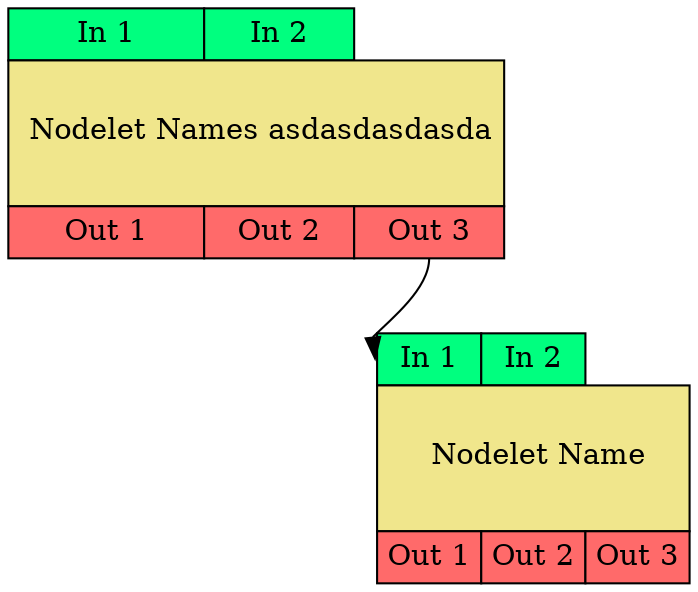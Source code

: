 digraph html {
OT [shape=none, margin=0, label=<
<TABLE BORDER="0" CELLBORDER="1" CELLSPACING="0" CELLPADDING="4">
<TR>
<TD BGCOLOR="springgreen" PORT="OT1">In 1</TD>
<TD BGCOLOR="springgreen" PORT="OT2">In 2</TD>
</TR>
<TR><TD BGCOLOR="khaki" COLSPAN="3" PORT="here" HEIGHT="70"> <FONT size="6">Nodelet Names asdasdasdasda</FONT></TD>
</TR>
<TR>
<TD BGCOLOR="indianred1" PORT="OT3">Out 1</TD>
<TD BGCOLOR="indianred1" PORT="OT4">Out 2</TD>
<TD BGCOLOR="indianred1" PORT="OT5">Out 3</TD>
</TR>
</TABLE>>];

OD [shape=none, margin=0, label=<
<TABLE BORDER="0" CELLBORDER="1" CELLSPACING="0" CELLPADDING="4">
<TR>
<TD BGCOLOR="springgreen" PORT="OD1">In 1</TD>
<TD BGCOLOR="springgreen" PORT="OD2">In 2</TD>
</TR>
<TR><TD BGCOLOR="khaki" COLSPAN="3" PORT="here" HEIGHT="70"> <FONT size="6">Nodelet Name</FONT></TD>
</TR>
<TR>
<TD BGCOLOR="indianred1" PORT="OD3">Out 1</TD>
<TD BGCOLOR="indianred1" PORT="OD4">Out 2</TD>
<TD BGCOLOR="indianred1" PORT="OD5">Out 3</TD>
</TR>
</TABLE>>];

//Edges
OT -> OD [headport="OD1" tailport="OT5"];
}

